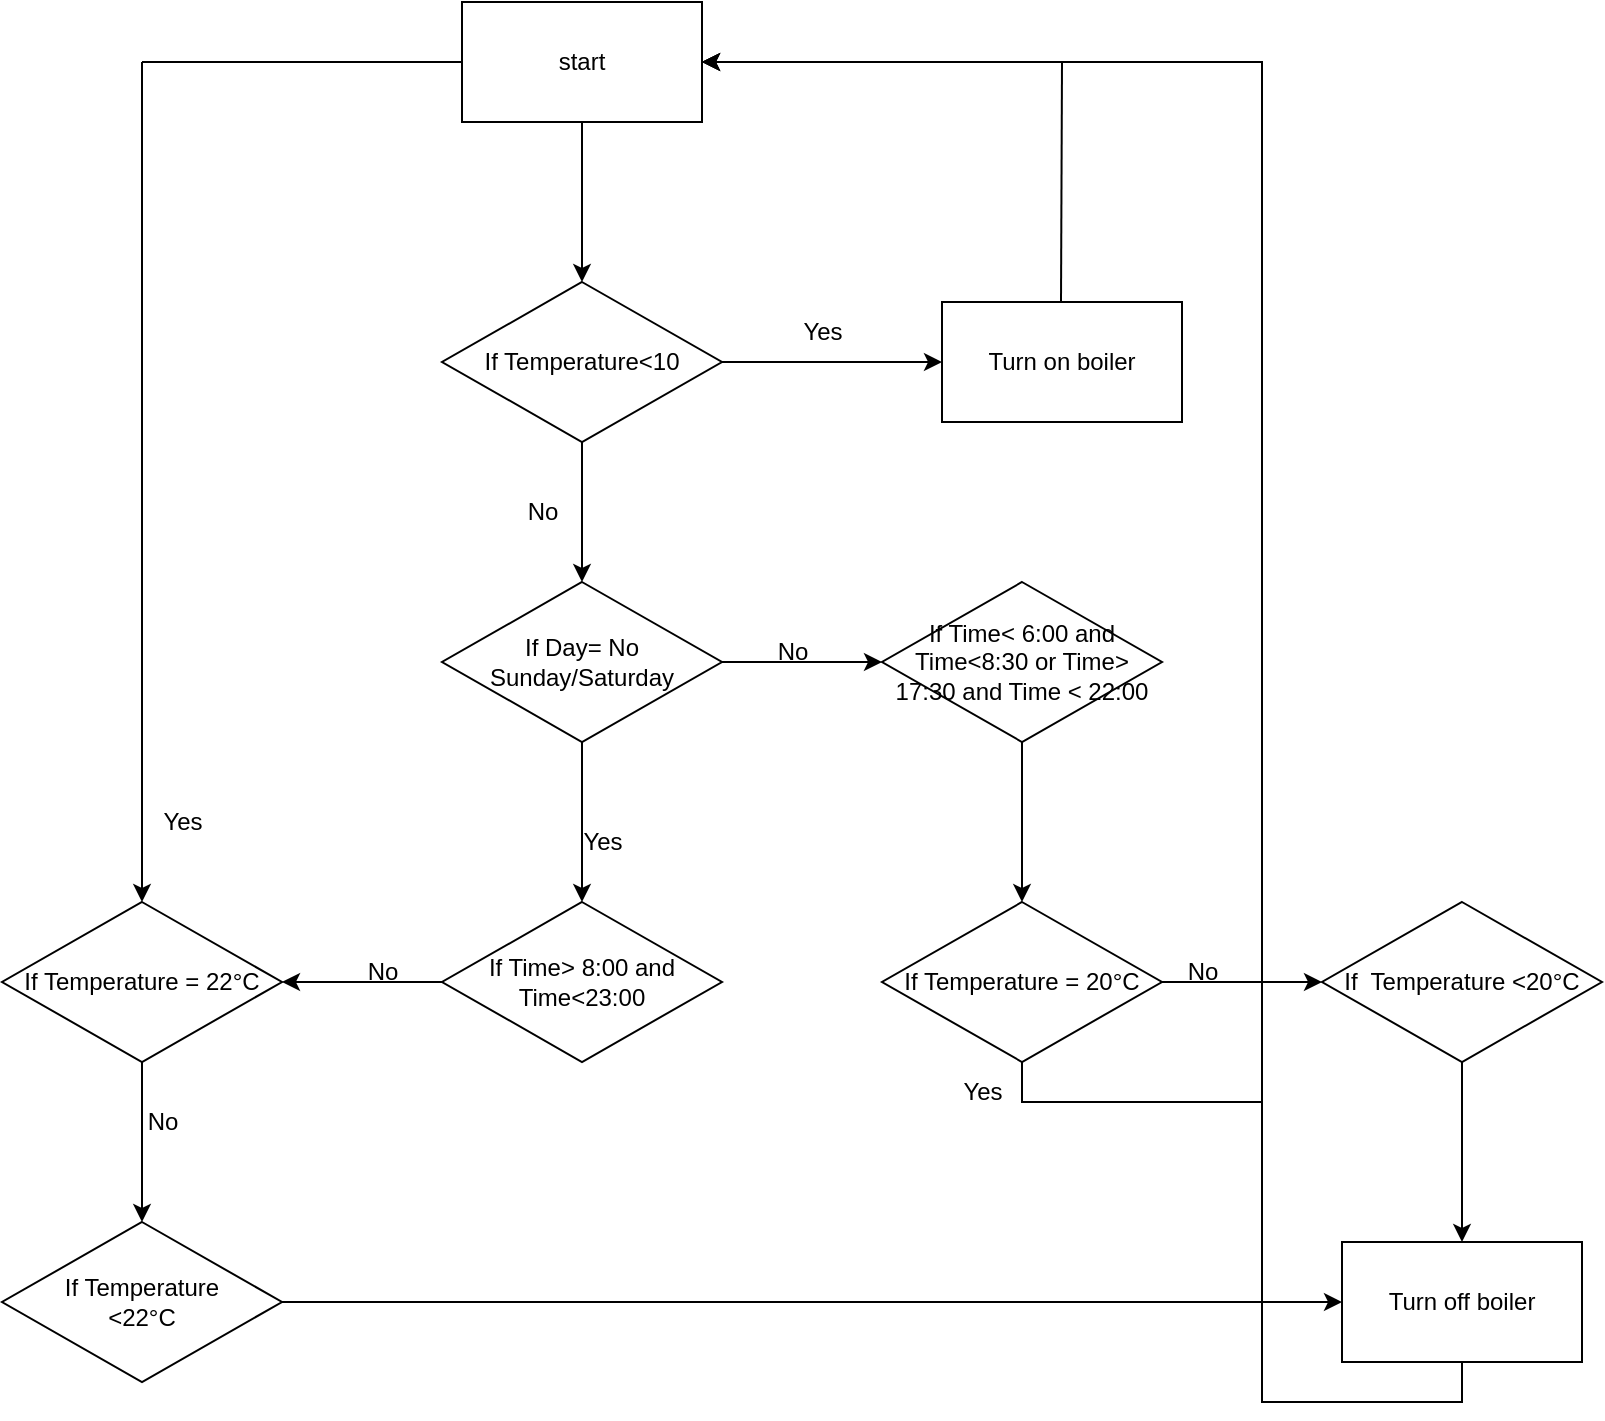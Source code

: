 <mxfile version="20.3.0" type="github">
  <diagram id="SynAueD6y7GTD-1h7BKn" name="Page-1">
    <mxGraphModel dx="1278" dy="571" grid="1" gridSize="10" guides="1" tooltips="1" connect="1" arrows="1" fold="1" page="1" pageScale="1" pageWidth="850" pageHeight="1100" math="0" shadow="0">
      <root>
        <mxCell id="0" />
        <mxCell id="1" parent="0" />
        <mxCell id="jCLmEbUyRfnfx5UiK-1H-6" value="start" style="rounded=0;whiteSpace=wrap;html=1;" vertex="1" parent="1">
          <mxGeometry x="240" y="40" width="120" height="60" as="geometry" />
        </mxCell>
        <mxCell id="jCLmEbUyRfnfx5UiK-1H-10" value="" style="edgeStyle=orthogonalEdgeStyle;rounded=0;orthogonalLoop=1;jettySize=auto;html=1;exitX=0.5;exitY=1;exitDx=0;exitDy=0;" edge="1" parent="1" source="jCLmEbUyRfnfx5UiK-1H-6" target="jCLmEbUyRfnfx5UiK-1H-9">
          <mxGeometry relative="1" as="geometry">
            <mxPoint x="100" y="240" as="sourcePoint" />
          </mxGeometry>
        </mxCell>
        <mxCell id="jCLmEbUyRfnfx5UiK-1H-12" value="" style="edgeStyle=orthogonalEdgeStyle;rounded=0;orthogonalLoop=1;jettySize=auto;html=1;" edge="1" parent="1" source="jCLmEbUyRfnfx5UiK-1H-9" target="jCLmEbUyRfnfx5UiK-1H-11">
          <mxGeometry relative="1" as="geometry" />
        </mxCell>
        <mxCell id="jCLmEbUyRfnfx5UiK-1H-15" value="" style="edgeStyle=orthogonalEdgeStyle;rounded=0;orthogonalLoop=1;jettySize=auto;html=1;" edge="1" parent="1" source="jCLmEbUyRfnfx5UiK-1H-9" target="jCLmEbUyRfnfx5UiK-1H-14">
          <mxGeometry relative="1" as="geometry" />
        </mxCell>
        <mxCell id="jCLmEbUyRfnfx5UiK-1H-9" value="If Temperature&amp;lt;10" style="rhombus;whiteSpace=wrap;html=1;rounded=0;" vertex="1" parent="1">
          <mxGeometry x="230" y="180" width="140" height="80" as="geometry" />
        </mxCell>
        <mxCell id="jCLmEbUyRfnfx5UiK-1H-11" value="Turn on boiler" style="whiteSpace=wrap;html=1;rounded=0;" vertex="1" parent="1">
          <mxGeometry x="480" y="190" width="120" height="60" as="geometry" />
        </mxCell>
        <mxCell id="jCLmEbUyRfnfx5UiK-1H-13" value="Yes" style="text;html=1;align=center;verticalAlign=middle;resizable=0;points=[];autosize=1;strokeColor=none;fillColor=none;" vertex="1" parent="1">
          <mxGeometry x="400" y="190" width="40" height="30" as="geometry" />
        </mxCell>
        <mxCell id="jCLmEbUyRfnfx5UiK-1H-22" value="" style="edgeStyle=orthogonalEdgeStyle;rounded=0;orthogonalLoop=1;jettySize=auto;html=1;" edge="1" parent="1" source="jCLmEbUyRfnfx5UiK-1H-14" target="jCLmEbUyRfnfx5UiK-1H-21">
          <mxGeometry relative="1" as="geometry" />
        </mxCell>
        <mxCell id="jCLmEbUyRfnfx5UiK-1H-37" value="" style="edgeStyle=orthogonalEdgeStyle;rounded=0;orthogonalLoop=1;jettySize=auto;html=1;" edge="1" parent="1" source="jCLmEbUyRfnfx5UiK-1H-14" target="jCLmEbUyRfnfx5UiK-1H-36">
          <mxGeometry relative="1" as="geometry" />
        </mxCell>
        <mxCell id="jCLmEbUyRfnfx5UiK-1H-14" value="If Day= No Sunday/Saturday" style="rhombus;whiteSpace=wrap;html=1;rounded=0;" vertex="1" parent="1">
          <mxGeometry x="230" y="330" width="140" height="80" as="geometry" />
        </mxCell>
        <mxCell id="jCLmEbUyRfnfx5UiK-1H-18" value="No" style="text;html=1;align=center;verticalAlign=middle;resizable=0;points=[];autosize=1;strokeColor=none;fillColor=none;" vertex="1" parent="1">
          <mxGeometry x="260" y="280" width="40" height="30" as="geometry" />
        </mxCell>
        <mxCell id="jCLmEbUyRfnfx5UiK-1H-25" value="" style="edgeStyle=orthogonalEdgeStyle;rounded=0;orthogonalLoop=1;jettySize=auto;html=1;" edge="1" parent="1" source="jCLmEbUyRfnfx5UiK-1H-21" target="jCLmEbUyRfnfx5UiK-1H-24">
          <mxGeometry relative="1" as="geometry" />
        </mxCell>
        <mxCell id="jCLmEbUyRfnfx5UiK-1H-21" value="If Time&amp;gt; 8:00 and&lt;br&gt;Time&amp;lt;23:00" style="rhombus;whiteSpace=wrap;html=1;rounded=0;" vertex="1" parent="1">
          <mxGeometry x="230" y="490" width="140" height="80" as="geometry" />
        </mxCell>
        <mxCell id="jCLmEbUyRfnfx5UiK-1H-23" value="Yes" style="text;html=1;align=center;verticalAlign=middle;resizable=0;points=[];autosize=1;strokeColor=none;fillColor=none;" vertex="1" parent="1">
          <mxGeometry x="290" y="445" width="40" height="30" as="geometry" />
        </mxCell>
        <mxCell id="jCLmEbUyRfnfx5UiK-1H-27" value="" style="edgeStyle=orthogonalEdgeStyle;rounded=0;orthogonalLoop=1;jettySize=auto;html=1;" edge="1" parent="1" source="jCLmEbUyRfnfx5UiK-1H-24" target="jCLmEbUyRfnfx5UiK-1H-26">
          <mxGeometry relative="1" as="geometry" />
        </mxCell>
        <mxCell id="jCLmEbUyRfnfx5UiK-1H-24" value="If Temperature = 22°C" style="rhombus;whiteSpace=wrap;html=1;rounded=0;" vertex="1" parent="1">
          <mxGeometry x="10" y="490" width="140" height="80" as="geometry" />
        </mxCell>
        <mxCell id="jCLmEbUyRfnfx5UiK-1H-45" style="edgeStyle=orthogonalEdgeStyle;rounded=0;orthogonalLoop=1;jettySize=auto;html=1;exitX=1;exitY=0.5;exitDx=0;exitDy=0;entryX=0;entryY=0.5;entryDx=0;entryDy=0;" edge="1" parent="1" source="jCLmEbUyRfnfx5UiK-1H-26" target="jCLmEbUyRfnfx5UiK-1H-43">
          <mxGeometry relative="1" as="geometry" />
        </mxCell>
        <mxCell id="jCLmEbUyRfnfx5UiK-1H-26" value="If Temperature&lt;br&gt;&amp;lt;22°C" style="rhombus;whiteSpace=wrap;html=1;rounded=0;" vertex="1" parent="1">
          <mxGeometry x="10" y="650" width="140" height="80" as="geometry" />
        </mxCell>
        <mxCell id="jCLmEbUyRfnfx5UiK-1H-30" value="" style="endArrow=none;html=1;rounded=0;" edge="1" parent="1">
          <mxGeometry width="50" height="50" relative="1" as="geometry">
            <mxPoint x="80" y="70" as="sourcePoint" />
            <mxPoint x="240" y="70" as="targetPoint" />
          </mxGeometry>
        </mxCell>
        <mxCell id="jCLmEbUyRfnfx5UiK-1H-31" value="" style="endArrow=classic;html=1;rounded=0;entryX=0.5;entryY=0;entryDx=0;entryDy=0;" edge="1" parent="1" target="jCLmEbUyRfnfx5UiK-1H-24">
          <mxGeometry width="50" height="50" relative="1" as="geometry">
            <mxPoint x="80" y="70" as="sourcePoint" />
            <mxPoint x="110" y="70" as="targetPoint" />
          </mxGeometry>
        </mxCell>
        <mxCell id="jCLmEbUyRfnfx5UiK-1H-32" value="Yes" style="text;html=1;align=center;verticalAlign=middle;resizable=0;points=[];autosize=1;strokeColor=none;fillColor=none;" vertex="1" parent="1">
          <mxGeometry x="80" y="435" width="40" height="30" as="geometry" />
        </mxCell>
        <mxCell id="jCLmEbUyRfnfx5UiK-1H-33" value="No" style="text;html=1;align=center;verticalAlign=middle;resizable=0;points=[];autosize=1;strokeColor=none;fillColor=none;" vertex="1" parent="1">
          <mxGeometry x="70" y="585" width="40" height="30" as="geometry" />
        </mxCell>
        <mxCell id="jCLmEbUyRfnfx5UiK-1H-34" value="" style="endArrow=none;html=1;rounded=0;" edge="1" parent="1">
          <mxGeometry width="50" height="50" relative="1" as="geometry">
            <mxPoint x="539.5" y="190" as="sourcePoint" />
            <mxPoint x="540" y="70" as="targetPoint" />
          </mxGeometry>
        </mxCell>
        <mxCell id="jCLmEbUyRfnfx5UiK-1H-35" value="" style="endArrow=classic;html=1;rounded=0;entryX=1;entryY=0.5;entryDx=0;entryDy=0;" edge="1" parent="1" target="jCLmEbUyRfnfx5UiK-1H-6">
          <mxGeometry width="50" height="50" relative="1" as="geometry">
            <mxPoint x="540" y="70" as="sourcePoint" />
            <mxPoint x="590" y="30" as="targetPoint" />
          </mxGeometry>
        </mxCell>
        <mxCell id="jCLmEbUyRfnfx5UiK-1H-39" value="" style="edgeStyle=orthogonalEdgeStyle;rounded=0;orthogonalLoop=1;jettySize=auto;html=1;" edge="1" parent="1" source="jCLmEbUyRfnfx5UiK-1H-36" target="jCLmEbUyRfnfx5UiK-1H-38">
          <mxGeometry relative="1" as="geometry" />
        </mxCell>
        <mxCell id="jCLmEbUyRfnfx5UiK-1H-36" value="If Time&amp;lt; 6:00 and Time&amp;lt;8:30 or Time&amp;gt; 17:30 and Time &amp;lt; 22:00" style="rhombus;whiteSpace=wrap;html=1;rounded=0;" vertex="1" parent="1">
          <mxGeometry x="450" y="330" width="140" height="80" as="geometry" />
        </mxCell>
        <mxCell id="jCLmEbUyRfnfx5UiK-1H-42" value="" style="edgeStyle=orthogonalEdgeStyle;rounded=0;orthogonalLoop=1;jettySize=auto;html=1;" edge="1" parent="1" source="jCLmEbUyRfnfx5UiK-1H-38" target="jCLmEbUyRfnfx5UiK-1H-41">
          <mxGeometry relative="1" as="geometry" />
        </mxCell>
        <mxCell id="jCLmEbUyRfnfx5UiK-1H-49" style="edgeStyle=orthogonalEdgeStyle;rounded=0;orthogonalLoop=1;jettySize=auto;html=1;exitX=0.5;exitY=1;exitDx=0;exitDy=0;entryX=1;entryY=0.5;entryDx=0;entryDy=0;" edge="1" parent="1" source="jCLmEbUyRfnfx5UiK-1H-38" target="jCLmEbUyRfnfx5UiK-1H-6">
          <mxGeometry relative="1" as="geometry">
            <mxPoint x="640" y="70" as="targetPoint" />
            <Array as="points">
              <mxPoint x="520" y="590" />
              <mxPoint x="640" y="590" />
              <mxPoint x="640" y="70" />
            </Array>
          </mxGeometry>
        </mxCell>
        <mxCell id="jCLmEbUyRfnfx5UiK-1H-38" value="If Temperature = 20°C" style="rhombus;whiteSpace=wrap;html=1;rounded=0;" vertex="1" parent="1">
          <mxGeometry x="450" y="490" width="140" height="80" as="geometry" />
        </mxCell>
        <mxCell id="jCLmEbUyRfnfx5UiK-1H-40" value="No" style="text;html=1;align=center;verticalAlign=middle;resizable=0;points=[];autosize=1;strokeColor=none;fillColor=none;" vertex="1" parent="1">
          <mxGeometry x="385" y="350" width="40" height="30" as="geometry" />
        </mxCell>
        <mxCell id="jCLmEbUyRfnfx5UiK-1H-44" value="" style="edgeStyle=orthogonalEdgeStyle;rounded=0;orthogonalLoop=1;jettySize=auto;html=1;" edge="1" parent="1" source="jCLmEbUyRfnfx5UiK-1H-41" target="jCLmEbUyRfnfx5UiK-1H-43">
          <mxGeometry relative="1" as="geometry" />
        </mxCell>
        <mxCell id="jCLmEbUyRfnfx5UiK-1H-41" value="If&amp;nbsp; Temperature &amp;lt;20°C" style="rhombus;whiteSpace=wrap;html=1;rounded=0;" vertex="1" parent="1">
          <mxGeometry x="670" y="490" width="140" height="80" as="geometry" />
        </mxCell>
        <mxCell id="jCLmEbUyRfnfx5UiK-1H-46" style="edgeStyle=orthogonalEdgeStyle;rounded=0;orthogonalLoop=1;jettySize=auto;html=1;exitX=0.5;exitY=1;exitDx=0;exitDy=0;entryX=1;entryY=0.5;entryDx=0;entryDy=0;" edge="1" parent="1" source="jCLmEbUyRfnfx5UiK-1H-43" target="jCLmEbUyRfnfx5UiK-1H-6">
          <mxGeometry relative="1" as="geometry">
            <mxPoint x="620" y="380" as="targetPoint" />
            <Array as="points">
              <mxPoint x="740" y="740" />
              <mxPoint x="640" y="740" />
              <mxPoint x="640" y="70" />
            </Array>
          </mxGeometry>
        </mxCell>
        <mxCell id="jCLmEbUyRfnfx5UiK-1H-43" value="Turn off boiler" style="whiteSpace=wrap;html=1;rounded=0;" vertex="1" parent="1">
          <mxGeometry x="680" y="660" width="120" height="60" as="geometry" />
        </mxCell>
        <mxCell id="jCLmEbUyRfnfx5UiK-1H-47" value="No" style="text;html=1;align=center;verticalAlign=middle;resizable=0;points=[];autosize=1;strokeColor=none;fillColor=none;" vertex="1" parent="1">
          <mxGeometry x="180" y="510" width="40" height="30" as="geometry" />
        </mxCell>
        <mxCell id="jCLmEbUyRfnfx5UiK-1H-48" value="Yes" style="text;html=1;align=center;verticalAlign=middle;resizable=0;points=[];autosize=1;strokeColor=none;fillColor=none;" vertex="1" parent="1">
          <mxGeometry x="480" y="570" width="40" height="30" as="geometry" />
        </mxCell>
        <mxCell id="jCLmEbUyRfnfx5UiK-1H-50" value="No" style="text;html=1;align=center;verticalAlign=middle;resizable=0;points=[];autosize=1;strokeColor=none;fillColor=none;" vertex="1" parent="1">
          <mxGeometry x="590" y="510" width="40" height="30" as="geometry" />
        </mxCell>
      </root>
    </mxGraphModel>
  </diagram>
</mxfile>
